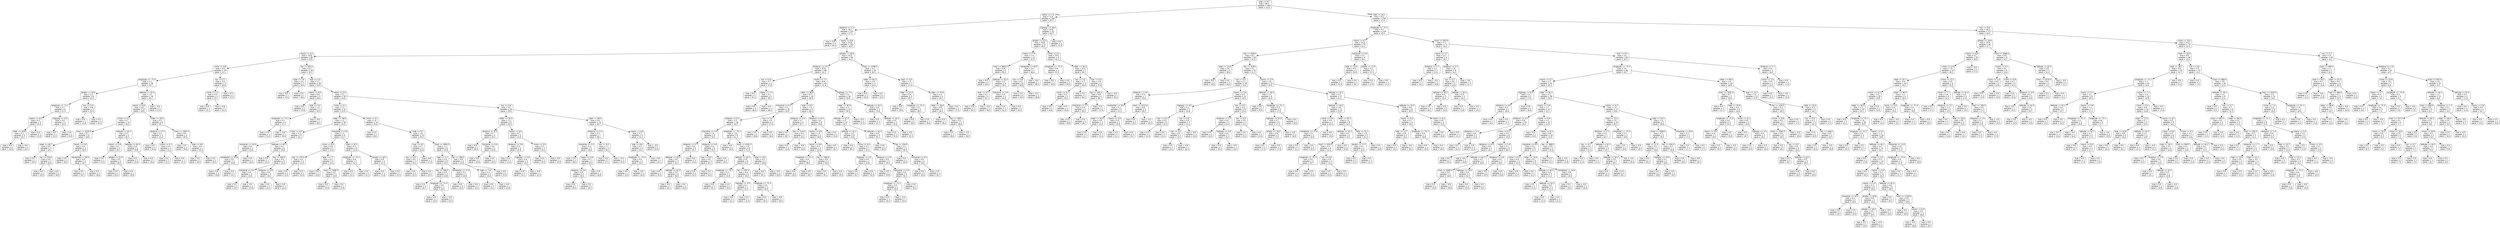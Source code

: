 digraph Tree {
node [shape=box, style="rounded", color="black", fontname=helvetica] ;
edge [fontname=helvetica] ;
0 [label="lstat <= 9.7\nmse = 80.4\nsamples = 404\nvalue = 22.5"] ;
1 [label="rooms <= 7.4\nmse = 71.9\nsamples = 169\nvalue = 29.7"] ;
0 -> 1 [labeldistance=2.5, labelangle=45, headlabel="True"] ;
2 [label="distance <= 1.5\nmse = 39.2\nsamples = 147\nvalue = 27.5"] ;
1 -> 2 ;
3 [label="mse = 0.0\nsamples = 4\nvalue = 50.0"] ;
2 -> 3 ;
4 [label="rooms <= 6.6\nmse = 25.8\nsamples = 143\nvalue = 26.9"] ;
2 -> 4 ;
5 [label="rooms <= 6.1\nmse = 10.9\nsamples = 85\nvalue = 23.8"] ;
4 -> 5 ;
6 [label="crime <= 0.8\nmse = 4.0\nsamples = 29\nvalue = 21.1"] ;
5 -> 6 ;
7 [label="longitude <= -71.0\nmse = 2.2\nsamples = 26\nvalue = 20.7"] ;
6 -> 7 ;
8 [label="ptratio <= 19.0\nmse = 1.5\nsamples = 8\nvalue = 22.0"] ;
7 -> 8 ;
9 [label="longitude <= -71.1\nmse = 0.7\nsamples = 6\nvalue = 21.5"] ;
8 -> 9 ;
10 [label="rooms <= 6.0\nmse = 0.3\nsamples = 4\nvalue = 21.0"] ;
9 -> 10 ;
11 [label="older <= 34.8\nmse = 0.1\nsamples = 3\nvalue = 20.7"] ;
10 -> 11 ;
12 [label="mse = 0.0\nsamples = 2\nvalue = 20.9"] ;
11 -> 12 ;
13 [label="mse = -0.0\nsamples = 1\nvalue = 20.3"] ;
11 -> 13 ;
14 [label="mse = 0.0\nsamples = 1\nvalue = 21.9"] ;
10 -> 14 ;
15 [label="highway <= 4.0\nmse = 0.0\nsamples = 2\nvalue = 22.4"] ;
9 -> 15 ;
16 [label="mse = 0.0\nsamples = 1\nvalue = 22.2"] ;
15 -> 16 ;
17 [label="mse = 0.0\nsamples = 1\nvalue = 22.6"] ;
15 -> 17 ;
18 [label="nox <= 0.4\nmse = 0.6\nsamples = 2\nvalue = 23.5"] ;
8 -> 18 ;
19 [label="mse = 0.0\nsamples = 1\nvalue = 22.8"] ;
18 -> 19 ;
20 [label="mse = 0.0\nsamples = 1\nvalue = 24.3"] ;
18 -> 20 ;
21 [label="latitude <= 42.3\nmse = 1.5\nsamples = 18\nvalue = 20.1"] ;
7 -> 21 ;
22 [label="rooms <= 6.0\nmse = 0.9\nsamples = 17\nvalue = 19.9"] ;
21 -> 22 ;
23 [label="crime <= 0.1\nmse = 0.7\nsamples = 11\nvalue = 19.5"] ;
22 -> 23 ;
24 [label="tract <= 4220.0\nmse = 0.1\nsamples = 6\nvalue = 18.8"] ;
23 -> 24 ;
25 [label="older <= 45.7\nmse = 0.0\nsamples = 3\nvalue = 19.1"] ;
24 -> 25 ;
26 [label="mse = 0.0\nsamples = 1\nvalue = 19.4"] ;
25 -> 26 ;
27 [label="tax <= 276.0\nmse = 0.0\nsamples = 2\nvalue = 18.9"] ;
25 -> 27 ;
28 [label="mse = 0.0\nsamples = 1\nvalue = 19.0"] ;
27 -> 28 ;
29 [label="mse = 0.0\nsamples = 1\nvalue = 18.9"] ;
27 -> 29 ;
30 [label="rooms <= 5.8\nmse = 0.0\nsamples = 3\nvalue = 18.5"] ;
24 -> 30 ;
31 [label="mse = 0.0\nsamples = 1\nvalue = 18.2"] ;
30 -> 31 ;
32 [label="residential <= 30.0\nmse = 0.0\nsamples = 2\nvalue = 18.7"] ;
30 -> 32 ;
33 [label="mse = 0.0\nsamples = 1\nvalue = 18.7"] ;
32 -> 33 ;
34 [label="mse = 0.0\nsamples = 1\nvalue = 18.6"] ;
32 -> 34 ;
35 [label="latitude <= 42.3\nmse = 0.2\nsamples = 5\nvalue = 20.3"] ;
23 -> 35 ;
36 [label="rooms <= 5.9\nmse = 0.1\nsamples = 3\nvalue = 20.7"] ;
35 -> 36 ;
37 [label="mse = 0.0\nsamples = 1\nvalue = 21.0"] ;
36 -> 37 ;
38 [label="ptratio <= 21.5\nmse = 0.0\nsamples = 2\nvalue = 20.5"] ;
36 -> 38 ;
39 [label="mse = 0.0\nsamples = 1\nvalue = 20.4"] ;
38 -> 39 ;
40 [label="mse = 0.0\nsamples = 1\nvalue = 20.6"] ;
38 -> 40 ;
41 [label="latitude <= 42.3\nmse = 0.0\nsamples = 2\nvalue = 19.8"] ;
35 -> 41 ;
42 [label="mse = 0.0\nsamples = 1\nvalue = 19.9"] ;
41 -> 42 ;
43 [label="mse = 0.0\nsamples = 1\nvalue = 19.6"] ;
41 -> 43 ;
44 [label="older <= 45.0\nmse = 0.1\nsamples = 6\nvalue = 20.7"] ;
22 -> 44 ;
45 [label="distance <= 5.3\nmse = 0.1\nsamples = 3\nvalue = 21.0"] ;
44 -> 45 ;
46 [label="mse = 0.0\nsamples = 1\nvalue = 20.6"] ;
45 -> 46 ;
47 [label="crime <= 0.1\nmse = 0.0\nsamples = 2\nvalue = 21.2"] ;
45 -> 47 ;
48 [label="mse = 0.0\nsamples = 1\nvalue = 21.1"] ;
47 -> 48 ;
49 [label="mse = 0.0\nsamples = 1\nvalue = 21.2"] ;
47 -> 49 ;
50 [label="tract <= 1957.0\nmse = 0.0\nsamples = 3\nvalue = 20.5"] ;
44 -> 50 ;
51 [label="mse = 0.0\nsamples = 1\nvalue = 20.6"] ;
50 -> 51 ;
52 [label="lstat <= 8.6\nmse = 0.0\nsamples = 2\nvalue = 20.4"] ;
50 -> 52 ;
53 [label="mse = 0.0\nsamples = 1\nvalue = 20.4"] ;
52 -> 53 ;
54 [label="mse = 0.0\nsamples = 1\nvalue = 20.5"] ;
52 -> 54 ;
55 [label="mse = -0.0\nsamples = 1\nvalue = 23.4"] ;
21 -> 55 ;
56 [label="nox <= 0.7\nmse = 3.4\nsamples = 3\nvalue = 25.0"] ;
6 -> 56 ;
57 [label="crime <= 1.2\nmse = 0.4\nsamples = 2\nvalue = 23.7"] ;
56 -> 57 ;
58 [label="mse = 0.0\nsamples = 1\nvalue = 23.1"] ;
57 -> 58 ;
59 [label="mse = -0.0\nsamples = 1\nvalue = 24.3"] ;
57 -> 59 ;
60 [label="mse = 0.0\nsamples = 1\nvalue = 27.5"] ;
56 -> 60 ;
61 [label="tax <= 207.5\nmse = 8.7\nsamples = 56\nvalue = 25.2"] ;
5 -> 61 ;
62 [label="lstat <= 7.6\nmse = 3.4\nsamples = 2\nvalue = 34.4"] ;
61 -> 62 ;
63 [label="mse = 0.0\nsamples = 1\nvalue = 32.5"] ;
62 -> 63 ;
64 [label="mse = 0.0\nsamples = 1\nvalue = 36.2"] ;
62 -> 64 ;
65 [label="lstat <= 4.5\nmse = 5.7\nsamples = 54\nvalue = 24.9"] ;
61 -> 65 ;
66 [label="rooms <= 6.5\nmse = 6.8\nsamples = 4\nvalue = 29.0"] ;
65 -> 66 ;
67 [label="mse = 0.0\nsamples = 1\nvalue = 24.8"] ;
66 -> 67 ;
68 [label="lstat <= 4.4\nmse = 1.0\nsamples = 3\nvalue = 30.5"] ;
66 -> 68 ;
69 [label="longitude <= -71.1\nmse = 0.1\nsamples = 2\nvalue = 31.1"] ;
68 -> 69 ;
70 [label="mse = 0.0\nsamples = 1\nvalue = 31.5"] ;
69 -> 70 ;
71 [label="mse = -0.0\nsamples = 1\nvalue = 30.8"] ;
69 -> 71 ;
72 [label="mse = -0.0\nsamples = 1\nvalue = 29.1"] ;
68 -> 72 ;
73 [label="rooms <= 6.5\nmse = 4.1\nsamples = 50\nvalue = 24.6"] ;
65 -> 73 ;
74 [label="crime <= 0.1\nmse = 2.1\nsamples = 31\nvalue = 23.9"] ;
73 -> 74 ;
75 [label="older <= 36.9\nmse = 1.2\nsamples = 18\nvalue = 23.4"] ;
74 -> 75 ;
76 [label="crime <= 0.0\nmse = 0.3\nsamples = 9\nvalue = 24.1"] ;
75 -> 76 ;
77 [label="industrial <= 10.0\nmse = 0.0\nsamples = 3\nvalue = 24.8"] ;
76 -> 77 ;
78 [label="residential <= 55.0\nmse = 0.0\nsamples = 2\nvalue = 24.8"] ;
77 -> 78 ;
79 [label="mse = 0.0\nsamples = 1\nvalue = 24.8"] ;
78 -> 79 ;
80 [label="mse = 0.0\nsamples = 1\nvalue = 24.7"] ;
78 -> 80 ;
81 [label="mse = 0.0\nsamples = 1\nvalue = 25.0"] ;
77 -> 81 ;
82 [label="latitude <= 42.1\nmse = 0.1\nsamples = 6\nvalue = 23.8"] ;
76 -> 82 ;
83 [label="mse = 0.0\nsamples = 1\nvalue = 23.2"] ;
82 -> 83 ;
84 [label="tax <= 302.5\nmse = 0.0\nsamples = 5\nvalue = 23.9"] ;
82 -> 84 ;
85 [label="industrial <= 9.4\nmse = 0.0\nsamples = 3\nvalue = 23.8"] ;
84 -> 85 ;
86 [label="mse = 0.0\nsamples = 2\nvalue = 23.7"] ;
85 -> 86 ;
87 [label="mse = -0.0\nsamples = 1\nvalue = 23.9"] ;
85 -> 87 ;
88 [label="distance <= 4.8\nmse = 0.0\nsamples = 2\nvalue = 24.2"] ;
84 -> 88 ;
89 [label="mse = 0.0\nsamples = 1\nvalue = 24.1"] ;
88 -> 89 ;
90 [label="mse = 0.0\nsamples = 1\nvalue = 24.2"] ;
88 -> 90 ;
91 [label="industrial <= 5.0\nmse = 1.1\nsamples = 9\nvalue = 22.7"] ;
75 -> 91 ;
92 [label="crime <= 0.0\nmse = 0.8\nsamples = 5\nvalue = 23.4"] ;
91 -> 92 ;
93 [label="tax <= 275.5\nmse = 0.2\nsamples = 2\nvalue = 22.4"] ;
92 -> 93 ;
94 [label="mse = 0.0\nsamples = 1\nvalue = 22.0"] ;
93 -> 94 ;
95 [label="mse = 0.0\nsamples = 1\nvalue = 22.9"] ;
93 -> 95 ;
96 [label="lstat <= 7.7\nmse = 0.2\nsamples = 3\nvalue = 24.0"] ;
92 -> 96 ;
97 [label="mse = 0.0\nsamples = 1\nvalue = 24.6"] ;
96 -> 97 ;
98 [label="tract <= 3456.5\nmse = 0.0\nsamples = 2\nvalue = 23.8"] ;
96 -> 98 ;
99 [label="mse = 0.0\nsamples = 1\nvalue = 23.9"] ;
98 -> 99 ;
100 [label="mse = 0.0\nsamples = 1\nvalue = 23.6"] ;
98 -> 100 ;
101 [label="lstat <= 8.3\nmse = 0.1\nsamples = 4\nvalue = 21.9"] ;
91 -> 101 ;
102 [label="longitude <= -71.1\nmse = 0.0\nsamples = 2\nvalue = 22.2"] ;
101 -> 102 ;
103 [label="mse = 0.0\nsamples = 1\nvalue = 22.3"] ;
102 -> 103 ;
104 [label="mse = 0.0\nsamples = 1\nvalue = 22.2"] ;
102 -> 104 ;
105 [label="ptratio <= 18.2\nmse = 0.0\nsamples = 2\nvalue = 21.5"] ;
101 -> 105 ;
106 [label="mse = 0.0\nsamples = 1\nvalue = 21.6"] ;
105 -> 106 ;
107 [label="mse = 0.0\nsamples = 1\nvalue = 21.4"] ;
105 -> 107 ;
108 [label="crime <= 0.1\nmse = 2.6\nsamples = 13\nvalue = 24.6"] ;
74 -> 108 ;
109 [label="mse = 0.0\nsamples = 1\nvalue = 28.1"] ;
108 -> 109 ;
110 [label="lstat <= 6.7\nmse = 1.8\nsamples = 12\nvalue = 24.3"] ;
108 -> 110 ;
111 [label="river <= 0.5\nmse = 0.7\nsamples = 3\nvalue = 25.8"] ;
110 -> 111 ;
112 [label="nox <= 0.5\nmse = 0.0\nsamples = 2\nvalue = 25.2"] ;
111 -> 112 ;
113 [label="mse = 0.0\nsamples = 1\nvalue = 25.3"] ;
112 -> 113 ;
114 [label="mse = 0.0\nsamples = 1\nvalue = 25.2"] ;
112 -> 114 ;
115 [label="mse = 0.0\nsamples = 1\nvalue = 27.0"] ;
111 -> 115 ;
116 [label="tract <= 4005.5\nmse = 1.1\nsamples = 9\nvalue = 23.8"] ;
110 -> 116 ;
117 [label="lstat <= 7.7\nmse = 0.5\nsamples = 6\nvalue = 24.3"] ;
116 -> 117 ;
118 [label="tax <= 258.5\nmse = 0.4\nsamples = 3\nvalue = 23.8"] ;
117 -> 118 ;
119 [label="mse = 0.0\nsamples = 1\nvalue = 24.7"] ;
118 -> 119 ;
120 [label="longitude <= -71.0\nmse = 0.0\nsamples = 2\nvalue = 23.3"] ;
118 -> 120 ;
121 [label="mse = 0.0\nsamples = 1\nvalue = 23.4"] ;
120 -> 121 ;
122 [label="mse = -0.0\nsamples = 1\nvalue = 23.3"] ;
120 -> 122 ;
123 [label="residential <= 11.0\nmse = 0.1\nsamples = 3\nvalue = 24.8"] ;
117 -> 123 ;
124 [label="mse = 0.0\nsamples = 2\nvalue = 25.0"] ;
123 -> 124 ;
125 [label="mse = 0.0\nsamples = 1\nvalue = 24.5"] ;
123 -> 125 ;
126 [label="tax <= 295.5\nmse = 0.8\nsamples = 3\nvalue = 22.8"] ;
116 -> 126 ;
127 [label="lstat <= 7.0\nmse = 0.1\nsamples = 2\nvalue = 23.4"] ;
126 -> 127 ;
128 [label="mse = 0.0\nsamples = 1\nvalue = 23.1"] ;
127 -> 128 ;
129 [label="mse = -0.0\nsamples = 1\nvalue = 23.8"] ;
127 -> 129 ;
130 [label="mse = 0.0\nsamples = 1\nvalue = 21.6"] ;
126 -> 130 ;
131 [label="nox <= 0.4\nmse = 5.6\nsamples = 19\nvalue = 25.6"] ;
73 -> 131 ;
132 [label="older <= 25.3\nmse = 1.5\nsamples = 8\nvalue = 24.0"] ;
131 -> 132 ;
133 [label="distance <= 6.4\nmse = 0.7\nsamples = 3\nvalue = 25.2"] ;
132 -> 133 ;
134 [label="mse = 0.0\nsamples = 1\nvalue = 26.4"] ;
133 -> 134 ;
135 [label="industrial <= 5.6\nmse = 0.0\nsamples = 2\nvalue = 24.6"] ;
133 -> 135 ;
136 [label="mse = 0.0\nsamples = 1\nvalue = 24.8"] ;
135 -> 136 ;
137 [label="mse = 0.0\nsamples = 1\nvalue = 24.4"] ;
135 -> 137 ;
138 [label="rooms <= 6.6\nmse = 0.7\nsamples = 5\nvalue = 23.4"] ;
132 -> 138 ;
139 [label="distance <= 5.8\nmse = 0.3\nsamples = 3\nvalue = 22.8"] ;
138 -> 139 ;
140 [label="mse = 0.0\nsamples = 1\nvalue = 22.0"] ;
139 -> 140 ;
141 [label="highway <= 5.0\nmse = 0.0\nsamples = 2\nvalue = 23.2"] ;
139 -> 141 ;
142 [label="mse = 0.0\nsamples = 1\nvalue = 23.1"] ;
141 -> 142 ;
143 [label="mse = -0.0\nsamples = 1\nvalue = 23.3"] ;
141 -> 143 ;
144 [label="crime <= 0.0\nmse = 0.1\nsamples = 2\nvalue = 24.2"] ;
138 -> 144 ;
145 [label="mse = 0.0\nsamples = 1\nvalue = 24.5"] ;
144 -> 145 ;
146 [label="mse = 0.0\nsamples = 1\nvalue = 23.9"] ;
144 -> 146 ;
147 [label="older <= 58.4\nmse = 5.6\nsamples = 11\nvalue = 26.7"] ;
131 -> 147 ;
148 [label="distance <= 5.3\nmse = 2.3\nsamples = 7\nvalue = 28.2"] ;
147 -> 148 ;
149 [label="industrial <= 3.2\nmse = 0.3\nsamples = 5\nvalue = 29.0"] ;
148 -> 149 ;
150 [label="mse = 0.0\nsamples = 2\nvalue = 28.4"] ;
149 -> 150 ;
151 [label="rooms <= 6.6\nmse = 0.1\nsamples = 3\nvalue = 29.4"] ;
149 -> 151 ;
152 [label="distance <= 3.6\nmse = 0.0\nsamples = 2\nvalue = 29.2"] ;
151 -> 152 ;
153 [label="mse = 0.0\nsamples = 1\nvalue = 29.4"] ;
152 -> 153 ;
154 [label="mse = 0.0\nsamples = 1\nvalue = 29.1"] ;
152 -> 154 ;
155 [label="mse = 0.0\nsamples = 1\nvalue = 29.8"] ;
151 -> 155 ;
156 [label="nox <= 0.4\nmse = 1.1\nsamples = 2\nvalue = 26.1"] ;
148 -> 156 ;
157 [label="mse = 0.0\nsamples = 1\nvalue = 27.1"] ;
156 -> 157 ;
158 [label="mse = -0.0\nsamples = 1\nvalue = 25.0"] ;
156 -> 158 ;
159 [label="rooms <= 6.6\nmse = 0.7\nsamples = 4\nvalue = 24.1"] ;
147 -> 159 ;
160 [label="lstat <= 8.6\nmse = 0.2\nsamples = 3\nvalue = 24.5"] ;
159 -> 160 ;
161 [label="longitude <= -71.0\nmse = 0.0\nsamples = 2\nvalue = 24.2"] ;
160 -> 161 ;
162 [label="mse = 0.0\nsamples = 1\nvalue = 24.4"] ;
161 -> 162 ;
163 [label="mse = -0.0\nsamples = 1\nvalue = 24.0"] ;
161 -> 163 ;
164 [label="mse = 0.0\nsamples = 1\nvalue = 25.1"] ;
160 -> 164 ;
165 [label="mse = -0.0\nsamples = 1\nvalue = 22.8"] ;
159 -> 165 ;
166 [label="ptratio <= 18.9\nmse = 14.5\nsamples = 58\nvalue = 31.3"] ;
4 -> 166 ;
167 [label="distance <= 2.0\nmse = 10.8\nsamples = 48\nvalue = 32.3"] ;
166 -> 167 ;
168 [label="nox <= 0.6\nmse = 5.7\nsamples = 3\nvalue = 37.9"] ;
167 -> 168 ;
169 [label="mse = 0.0\nsamples = 1\nvalue = 41.3"] ;
168 -> 169 ;
170 [label="rooms <= 7.3\nmse = 0.1\nsamples = 2\nvalue = 36.2"] ;
168 -> 170 ;
171 [label="mse = 0.0\nsamples = 1\nvalue = 36.5"] ;
170 -> 171 ;
172 [label="mse = 0.0\nsamples = 1\nvalue = 36.0"] ;
170 -> 172 ;
173 [label="rooms <= 7.1\nmse = 8.9\nsamples = 45\nvalue = 31.9"] ;
167 -> 173 ;
174 [label="older <= 46.6\nmse = 8.7\nsamples = 29\nvalue = 30.8"] ;
173 -> 174 ;
175 [label="industrial <= 6.7\nmse = 5.1\nsamples = 20\nvalue = 32.0"] ;
174 -> 175 ;
176 [label="distance <= 6.1\nmse = 3.3\nsamples = 18\nvalue = 32.5"] ;
175 -> 176 ;
177 [label="industrial <= 3.4\nmse = 1.6\nsamples = 9\nvalue = 33.5"] ;
176 -> 177 ;
178 [label="distance <= 5.7\nmse = 0.6\nsamples = 4\nvalue = 34.7"] ;
177 -> 178 ;
179 [label="latitude <= 42.2\nmse = 0.0\nsamples = 3\nvalue = 35.1"] ;
178 -> 179 ;
180 [label="mse = 0.0\nsamples = 1\nvalue = 35.4"] ;
179 -> 180 ;
181 [label="latitude <= 42.3\nmse = 0.0\nsamples = 2\nvalue = 35.0"] ;
179 -> 181 ;
182 [label="mse = 0.0\nsamples = 1\nvalue = 35.1"] ;
181 -> 182 ;
183 [label="mse = 0.0\nsamples = 1\nvalue = 34.9"] ;
181 -> 183 ;
184 [label="mse = 0.0\nsamples = 1\nvalue = 33.4"] ;
178 -> 184 ;
185 [label="distance <= 4.6\nmse = 0.2\nsamples = 5\nvalue = 32.5"] ;
177 -> 185 ;
186 [label="river <= 0.5\nmse = 0.0\nsamples = 3\nvalue = 32.1"] ;
185 -> 186 ;
187 [label="mse = 0.0\nsamples = 2\nvalue = 32.0"] ;
186 -> 187 ;
188 [label="mse = 0.0\nsamples = 1\nvalue = 32.4"] ;
186 -> 188 ;
189 [label="mse = 0.0\nsamples = 2\nvalue = 33.1"] ;
185 -> 189 ;
190 [label="longitude <= -71.2\nmse = 2.8\nsamples = 9\nvalue = 31.4"] ;
176 -> 190 ;
191 [label="mse = 0.0\nsamples = 1\nvalue = 34.9"] ;
190 -> 191 ;
192 [label="tract <= 4101.5\nmse = 1.4\nsamples = 8\nvalue = 31.0"] ;
190 -> 192 ;
193 [label="latitude <= 42.3\nmse = 0.9\nsamples = 6\nvalue = 31.5"] ;
192 -> 193 ;
194 [label="longitude <= -71.2\nmse = 0.2\nsamples = 2\nvalue = 32.6"] ;
193 -> 194 ;
195 [label="mse = 0.0\nsamples = 1\nvalue = 32.2"] ;
194 -> 195 ;
196 [label="mse = 0.0\nsamples = 1\nvalue = 33.0"] ;
194 -> 196 ;
197 [label="tax <= 297.0\nmse = 0.3\nsamples = 4\nvalue = 30.9"] ;
193 -> 197 ;
198 [label="highway <= 3.0\nmse = 0.1\nsamples = 2\nvalue = 31.4"] ;
197 -> 198 ;
199 [label="mse = 0.0\nsamples = 1\nvalue = 31.1"] ;
198 -> 199 ;
200 [label="mse = 0.0\nsamples = 1\nvalue = 31.6"] ;
198 -> 200 ;
201 [label="longitude <= -71.2\nmse = 0.0\nsamples = 2\nvalue = 30.4"] ;
197 -> 201 ;
202 [label="mse = 0.0\nsamples = 1\nvalue = 30.3"] ;
201 -> 202 ;
203 [label="mse = -0.0\nsamples = 1\nvalue = 30.5"] ;
201 -> 203 ;
204 [label="lstat <= 4.6\nmse = 0.3\nsamples = 2\nvalue = 29.6"] ;
192 -> 204 ;
205 [label="mse = 0.0\nsamples = 1\nvalue = 30.1"] ;
204 -> 205 ;
206 [label="mse = -0.0\nsamples = 1\nvalue = 29.0"] ;
204 -> 206 ;
207 [label="nox <= 0.4\nmse = 1.0\nsamples = 2\nvalue = 27.6"] ;
175 -> 207 ;
208 [label="mse = 0.0\nsamples = 1\nvalue = 28.6"] ;
207 -> 208 ;
209 [label="mse = 0.0\nsamples = 1\nvalue = 26.6"] ;
207 -> 209 ;
210 [label="lstat <= 6.5\nmse = 7.3\nsamples = 9\nvalue = 28.3"] ;
174 -> 210 ;
211 [label="distance <= 3.4\nmse = 4.7\nsamples = 3\nvalue = 25.7"] ;
210 -> 211 ;
212 [label="mse = 0.0\nsamples = 1\nvalue = 28.7"] ;
211 -> 212 ;
213 [label="tax <= 314.0\nmse = 0.4\nsamples = 2\nvalue = 24.2"] ;
211 -> 213 ;
214 [label="mse = 0.0\nsamples = 1\nvalue = 23.6"] ;
213 -> 214 ;
215 [label="mse = -0.0\nsamples = 1\nvalue = 24.8"] ;
213 -> 215 ;
216 [label="distance <= 6.4\nmse = 3.6\nsamples = 6\nvalue = 29.6"] ;
210 -> 216 ;
217 [label="rooms <= 6.9\nmse = 1.5\nsamples = 5\nvalue = 28.9"] ;
216 -> 217 ;
218 [label="rooms <= 6.8\nmse = 0.3\nsamples = 4\nvalue = 29.4"] ;
217 -> 218 ;
219 [label="longitude <= -71.1\nmse = 0.0\nsamples = 2\nvalue = 28.9"] ;
218 -> 219 ;
220 [label="mse = 0.0\nsamples = 1\nvalue = 29.0"] ;
219 -> 220 ;
221 [label="mse = 0.0\nsamples = 1\nvalue = 28.7"] ;
219 -> 221 ;
222 [label="tax <= 280.0\nmse = 0.0\nsamples = 2\nvalue = 30.0"] ;
218 -> 222 ;
223 [label="mse = 0.0\nsamples = 1\nvalue = 30.1"] ;
222 -> 223 ;
224 [label="mse = 0.0\nsamples = 1\nvalue = 29.9"] ;
222 -> 224 ;
225 [label="mse = 0.0\nsamples = 1\nvalue = 26.7"] ;
217 -> 225 ;
226 [label="mse = 0.0\nsamples = 1\nvalue = 33.0"] ;
216 -> 226 ;
227 [label="highway <= 7.5\nmse = 3.2\nsamples = 16\nvalue = 33.9"] ;
173 -> 227 ;
228 [label="older <= 87.0\nmse = 2.4\nsamples = 13\nvalue = 34.4"] ;
227 -> 228 ;
229 [label="latitude <= 42.3\nmse = 1.5\nsamples = 12\nvalue = 34.1"] ;
228 -> 229 ;
230 [label="latitude <= 42.1\nmse = 1.0\nsamples = 8\nvalue = 33.6"] ;
229 -> 230 ;
231 [label="mse = 0.0\nsamples = 1\nvalue = 36.1"] ;
230 -> 231 ;
232 [label="crime <= 0.0\nmse = 0.1\nsamples = 7\nvalue = 33.2"] ;
230 -> 232 ;
233 [label="highway <= 2.0\nmse = 0.0\nsamples = 2\nvalue = 32.8"] ;
232 -> 233 ;
234 [label="mse = 0.0\nsamples = 1\nvalue = 32.7"] ;
233 -> 234 ;
235 [label="mse = 0.0\nsamples = 1\nvalue = 32.9"] ;
233 -> 235 ;
236 [label="distance <= 2.6\nmse = 0.0\nsamples = 5\nvalue = 33.4"] ;
232 -> 236 ;
237 [label="mse = 0.0\nsamples = 1\nvalue = 33.8"] ;
236 -> 237 ;
238 [label="industrial <= 2.5\nmse = 0.0\nsamples = 4\nvalue = 33.3"] ;
236 -> 238 ;
239 [label="longitude <= -71.1\nmse = 0.0\nsamples = 2\nvalue = 33.4"] ;
238 -> 239 ;
240 [label="mse = 0.0\nsamples = 1\nvalue = 33.3"] ;
239 -> 240 ;
241 [label="mse = -0.0\nsamples = 1\nvalue = 33.4"] ;
239 -> 241 ;
242 [label="mse = 0.0\nsamples = 2\nvalue = 33.2"] ;
238 -> 242 ;
243 [label="latitude <= 42.3\nmse = 0.5\nsamples = 4\nvalue = 35.3"] ;
229 -> 243 ;
244 [label="mse = 0.0\nsamples = 1\nvalue = 36.4"] ;
243 -> 244 ;
245 [label="tax <= 234.0\nmse = 0.1\nsamples = 3\nvalue = 34.9"] ;
243 -> 245 ;
246 [label="mse = 0.0\nsamples = 1\nvalue = 35.4"] ;
245 -> 246 ;
247 [label="industrial <= 4.3\nmse = 0.0\nsamples = 2\nvalue = 34.6"] ;
245 -> 247 ;
248 [label="mse = 0.0\nsamples = 1\nvalue = 34.6"] ;
247 -> 248 ;
249 [label="mse = 0.0\nsamples = 1\nvalue = 34.7"] ;
247 -> 249 ;
250 [label="mse = -0.0\nsamples = 1\nvalue = 37.9"] ;
228 -> 250 ;
251 [label="latitude <= 42.2\nmse = 0.0\nsamples = 3\nvalue = 31.6"] ;
227 -> 251 ;
252 [label="mse = 0.0\nsamples = 1\nvalue = 31.7"] ;
251 -> 252 ;
253 [label="latitude <= 42.2\nmse = 0.0\nsamples = 2\nvalue = 31.6"] ;
251 -> 253 ;
254 [label="mse = 0.0\nsamples = 1\nvalue = 31.6"] ;
253 -> 254 ;
255 [label="mse = -0.0\nsamples = 1\nvalue = 31.5"] ;
253 -> 255 ;
256 [label="tract <= 2758.5\nmse = 4.2\nsamples = 10\nvalue = 26.5"] ;
166 -> 256 ;
257 [label="older <= 83.2\nmse = 2.0\nsamples = 3\nvalue = 24.0"] ;
256 -> 257 ;
258 [label="mse = 0.0\nsamples = 2\nvalue = 25.0"] ;
257 -> 258 ;
259 [label="mse = 0.0\nsamples = 1\nvalue = 22.0"] ;
257 -> 259 ;
260 [label="lstat <= 5.6\nmse = 1.3\nsamples = 7\nvalue = 27.6"] ;
256 -> 260 ;
261 [label="older <= 17.3\nmse = 0.4\nsamples = 3\nvalue = 28.7"] ;
260 -> 261 ;
262 [label="mse = 0.0\nsamples = 1\nvalue = 29.6"] ;
261 -> 262 ;
263 [label="longitude <= -71.1\nmse = 0.1\nsamples = 2\nvalue = 28.2"] ;
261 -> 263 ;
264 [label="mse = 0.0\nsamples = 1\nvalue = 28.5"] ;
263 -> 264 ;
265 [label="mse = 0.0\nsamples = 1\nvalue = 28.0"] ;
263 -> 265 ;
266 [label="older <= 75.6\nmse = 0.2\nsamples = 4\nvalue = 26.7"] ;
260 -> 266 ;
267 [label="older <= 26.0\nmse = 0.0\nsamples = 3\nvalue = 26.4"] ;
266 -> 267 ;
268 [label="mse = 0.0\nsamples = 1\nvalue = 26.2"] ;
267 -> 268 ;
269 [label="tax <= 359.5\nmse = 0.0\nsamples = 2\nvalue = 26.6"] ;
267 -> 269 ;
270 [label="mse = 0.0\nsamples = 1\nvalue = 26.6"] ;
269 -> 270 ;
271 [label="mse = -0.0\nsamples = 1\nvalue = 26.5"] ;
269 -> 271 ;
272 [label="mse = 0.0\nsamples = 1\nvalue = 27.5"] ;
266 -> 272 ;
273 [label="highway <= 16.0\nmse = 43.8\nsamples = 22\nvalue = 44.3"] ;
1 -> 273 ;
274 [label="ptratio <= 15.4\nmse = 20.8\nsamples = 21\nvalue = 45.4"] ;
273 -> 274 ;
275 [label="rooms <= 7.8\nmse = 7.4\nsamples = 12\nvalue = 47.9"] ;
274 -> 275 ;
276 [label="tract <= 3601.0\nmse = 6.9\nsamples = 5\nvalue = 45.4"] ;
275 -> 276 ;
277 [label="mse = 0.0\nsamples = 1\nvalue = 50.0"] ;
276 -> 277 ;
278 [label="latitude <= 42.2\nmse = 2.2\nsamples = 4\nvalue = 44.3"] ;
276 -> 278 ;
279 [label="river <= 0.5\nmse = 0.1\nsamples = 2\nvalue = 45.7"] ;
278 -> 279 ;
280 [label="mse = 0.0\nsamples = 1\nvalue = 45.4"] ;
279 -> 280 ;
281 [label="mse = -0.0\nsamples = 1\nvalue = 46.0"] ;
279 -> 281 ;
282 [label="industrial <= 3.0\nmse = 0.4\nsamples = 2\nvalue = 42.9"] ;
278 -> 282 ;
283 [label="mse = 0.0\nsamples = 1\nvalue = 42.3"] ;
282 -> 283 ;
284 [label="mse = 0.0\nsamples = 1\nvalue = 43.5"] ;
282 -> 284 ;
285 [label="residential <= 92.5\nmse = 0.4\nsamples = 7\nvalue = 49.6"] ;
275 -> 285 ;
286 [label="nox <= 0.6\nmse = 0.2\nsamples = 6\nvalue = 49.8"] ;
285 -> 286 ;
287 [label="mse = 0.0\nsamples = 5\nvalue = 50.0"] ;
286 -> 287 ;
288 [label="mse = -0.0\nsamples = 1\nvalue = 48.8"] ;
286 -> 288 ;
289 [label="mse = -0.0\nsamples = 1\nvalue = 48.5"] ;
285 -> 289 ;
290 [label="crime <= 0.1\nmse = 19.5\nsamples = 9\nvalue = 42.1"] ;
274 -> 290 ;
291 [label="longitude <= -71.2\nmse = 9.0\nsamples = 2\nvalue = 47.0"] ;
290 -> 291 ;
292 [label="mse = 0.0\nsamples = 1\nvalue = 44.0"] ;
291 -> 292 ;
293 [label="mse = 0.0\nsamples = 1\nvalue = 50.0"] ;
291 -> 293 ;
294 [label="older <= 44.4\nmse = 13.5\nsamples = 7\nvalue = 40.7"] ;
290 -> 294 ;
295 [label="nox <= 0.5\nmse = 2.7\nsamples = 3\nvalue = 44.4"] ;
294 -> 295 ;
296 [label="crime <= 0.2\nmse = 0.2\nsamples = 2\nvalue = 43.3"] ;
295 -> 296 ;
297 [label="mse = 0.0\nsamples = 1\nvalue = 43.8"] ;
296 -> 297 ;
298 [label="mse = 0.0\nsamples = 1\nvalue = 42.8"] ;
296 -> 298 ;
299 [label="mse = 0.0\nsamples = 1\nvalue = 46.7"] ;
295 -> 299 ;
300 [label="river <= 0.5\nmse = 2.9\nsamples = 4\nvalue = 37.8"] ;
294 -> 300 ;
301 [label="tax <= 291.5\nmse = 0.8\nsamples = 3\nvalue = 38.7"] ;
300 -> 301 ;
302 [label="industrial <= 2.7\nmse = 0.3\nsamples = 2\nvalue = 39.2"] ;
301 -> 302 ;
303 [label="mse = 0.0\nsamples = 1\nvalue = 39.8"] ;
302 -> 303 ;
304 [label="mse = 0.0\nsamples = 1\nvalue = 38.7"] ;
302 -> 304 ;
305 [label="mse = 0.0\nsamples = 1\nvalue = 37.6"] ;
301 -> 305 ;
306 [label="mse = -0.0\nsamples = 1\nvalue = 35.2"] ;
300 -> 306 ;
307 [label="mse = 0.0\nsamples = 1\nvalue = 21.9"] ;
273 -> 307 ;
308 [label="lstat <= 16.1\nmse = 23.2\nsamples = 235\nvalue = 17.4"] ;
0 -> 308 [labeldistance=2.5, labelangle=-45, headlabel="False"] ;
309 [label="longitude <= -71.1\nmse = 9.7\nsamples = 118\nvalue = 20.4"] ;
308 -> 309 ;
310 [label="rooms <= 6.7\nmse = 10.2\nsamples = 47\nvalue = 22.2"] ;
309 -> 310 ;
311 [label="tax <= 208.0\nmse = 6.1\nsamples = 43\nvalue = 21.6"] ;
310 -> 311 ;
312 [label="lstat <= 13.6\nmse = 2.6\nsamples = 2\nvalue = 28.0"] ;
311 -> 312 ;
313 [label="mse = 0.0\nsamples = 1\nvalue = 29.6"] ;
312 -> 313 ;
314 [label="mse = 0.0\nsamples = 1\nvalue = 26.4"] ;
312 -> 314 ;
315 [label="tax <= 318.5\nmse = 4.1\nsamples = 41\nvalue = 21.3"] ;
311 -> 315 ;
316 [label="nox <= 0.5\nmse = 2.1\nsamples = 18\nvalue = 22.4"] ;
315 -> 316 ;
317 [label="distance <= 5.8\nmse = 0.4\nsamples = 7\nvalue = 20.8"] ;
316 -> 317 ;
318 [label="residential <= 10.0\nmse = 0.1\nsamples = 4\nvalue = 21.2"] ;
317 -> 318 ;
319 [label="older <= 43.5\nmse = 0.0\nsamples = 2\nvalue = 21.6"] ;
318 -> 319 ;
320 [label="mse = 0.0\nsamples = 1\nvalue = 21.7"] ;
319 -> 320 ;
321 [label="mse = 0.0\nsamples = 1\nvalue = 21.4"] ;
319 -> 321 ;
322 [label="rooms <= 5.9\nmse = 0.0\nsamples = 2\nvalue = 20.9"] ;
318 -> 322 ;
323 [label="mse = 0.0\nsamples = 1\nvalue = 21.1"] ;
322 -> 323 ;
324 [label="mse = 0.0\nsamples = 1\nvalue = 20.7"] ;
322 -> 324 ;
325 [label="tract <= 4113.0\nmse = 0.0\nsamples = 3\nvalue = 20.2"] ;
317 -> 325 ;
326 [label="mse = 0.0\nsamples = 2\nvalue = 20.1"] ;
325 -> 326 ;
327 [label="mse = -0.0\nsamples = 1\nvalue = 20.3"] ;
325 -> 327 ;
328 [label="rooms <= 5.9\nmse = 0.5\nsamples = 11\nvalue = 23.4"] ;
316 -> 328 ;
329 [label="highway <= 4.5\nmse = 0.1\nsamples = 5\nvalue = 22.8"] ;
328 -> 329 ;
330 [label="river <= 0.5\nmse = 0.0\nsamples = 2\nvalue = 22.5"] ;
329 -> 330 ;
331 [label="mse = 0.0\nsamples = 1\nvalue = 22.6"] ;
330 -> 331 ;
332 [label="mse = 0.0\nsamples = 1\nvalue = 22.4"] ;
330 -> 332 ;
333 [label="nox <= 0.6\nmse = 0.0\nsamples = 3\nvalue = 23.1"] ;
329 -> 333 ;
334 [label="river <= 0.5\nmse = 0.0\nsamples = 2\nvalue = 23.2"] ;
333 -> 334 ;
335 [label="mse = 0.0\nsamples = 1\nvalue = 23.1"] ;
334 -> 335 ;
336 [label="mse = -0.0\nsamples = 1\nvalue = 23.3"] ;
334 -> 336 ;
337 [label="mse = -0.0\nsamples = 1\nvalue = 22.8"] ;
333 -> 337 ;
338 [label="nox <= 0.5\nmse = 0.3\nsamples = 6\nvalue = 23.9"] ;
328 -> 338 ;
339 [label="distance <= 3.7\nmse = 0.0\nsamples = 4\nvalue = 24.3"] ;
338 -> 339 ;
340 [label="mse = 0.0\nsamples = 1\nvalue = 24.0"] ;
339 -> 340 ;
341 [label="highway <= 6.0\nmse = 0.0\nsamples = 3\nvalue = 24.4"] ;
339 -> 341 ;
342 [label="mse = 0.0\nsamples = 2\nvalue = 24.4"] ;
341 -> 342 ;
343 [label="mse = -0.0\nsamples = 1\nvalue = 24.3"] ;
341 -> 343 ;
344 [label="nox <= 0.5\nmse = 0.0\nsamples = 2\nvalue = 23.1"] ;
338 -> 344 ;
345 [label="mse = 0.0\nsamples = 1\nvalue = 23.2"] ;
344 -> 345 ;
346 [label="mse = 0.0\nsamples = 1\nvalue = 23.0"] ;
344 -> 346 ;
347 [label="rooms <= 5.9\nmse = 3.9\nsamples = 23\nvalue = 20.4"] ;
315 -> 347 ;
348 [label="latitude <= 42.2\nmse = 1.5\nsamples = 6\nvalue = 18.0"] ;
347 -> 348 ;
349 [label="mse = 0.0\nsamples = 1\nvalue = 20.6"] ;
348 -> 349 ;
350 [label="longitude <= -71.1\nmse = 0.3\nsamples = 5\nvalue = 17.5"] ;
348 -> 350 ;
351 [label="highway <= 15.5\nmse = 0.1\nsamples = 4\nvalue = 17.3"] ;
350 -> 351 ;
352 [label="ptratio <= 19.0\nmse = 0.0\nsamples = 3\nvalue = 17.5"] ;
351 -> 352 ;
353 [label="mse = 0.0\nsamples = 2\nvalue = 17.4"] ;
352 -> 353 ;
354 [label="mse = 0.0\nsamples = 1\nvalue = 17.6"] ;
352 -> 354 ;
355 [label="mse = -0.0\nsamples = 1\nvalue = 16.8"] ;
351 -> 355 ;
356 [label="mse = 0.0\nsamples = 1\nvalue = 18.4"] ;
350 -> 356 ;
357 [label="latitude <= 42.2\nmse = 2.2\nsamples = 17\nvalue = 21.2"] ;
347 -> 357 ;
358 [label="latitude <= 42.2\nmse = 1.8\nsamples = 11\nvalue = 21.9"] ;
357 -> 358 ;
359 [label="crime <= 3.9\nmse = 0.4\nsamples = 3\nvalue = 20.4"] ;
358 -> 359 ;
360 [label="residential <= 11.0\nmse = 0.1\nsamples = 2\nvalue = 20.9"] ;
359 -> 360 ;
361 [label="mse = 0.0\nsamples = 1\nvalue = 21.2"] ;
360 -> 361 ;
362 [label="mse = 0.0\nsamples = 1\nvalue = 20.5"] ;
360 -> 362 ;
363 [label="mse = 0.0\nsamples = 1\nvalue = 19.6"] ;
359 -> 363 ;
364 [label="older <= 87.2\nmse = 1.2\nsamples = 8\nvalue = 22.4"] ;
358 -> 364 ;
365 [label="latitude <= 42.2\nmse = 0.2\nsamples = 5\nvalue = 23.1"] ;
364 -> 365 ;
366 [label="tract <= 555.0\nmse = 0.1\nsamples = 4\nvalue = 22.9"] ;
365 -> 366 ;
367 [label="longitude <= -71.1\nmse = 0.0\nsamples = 2\nvalue = 22.7"] ;
366 -> 367 ;
368 [label="mse = 0.0\nsamples = 1\nvalue = 22.7"] ;
367 -> 368 ;
369 [label="mse = 0.0\nsamples = 1\nvalue = 22.6"] ;
367 -> 369 ;
370 [label="nox <= 0.6\nmse = 0.0\nsamples = 2\nvalue = 23.1"] ;
366 -> 370 ;
371 [label="mse = 0.0\nsamples = 1\nvalue = 23.0"] ;
370 -> 371 ;
372 [label="mse = 0.0\nsamples = 1\nvalue = 23.2"] ;
370 -> 372 ;
373 [label="mse = 0.0\nsamples = 1\nvalue = 23.8"] ;
365 -> 373 ;
374 [label="lstat <= 13.7\nmse = 1.0\nsamples = 3\nvalue = 21.3"] ;
364 -> 374 ;
375 [label="ptratio <= 17.5\nmse = 0.1\nsamples = 2\nvalue = 22.0"] ;
374 -> 375 ;
376 [label="mse = 0.0\nsamples = 1\nvalue = 22.3"] ;
375 -> 376 ;
377 [label="mse = 0.0\nsamples = 1\nvalue = 21.7"] ;
375 -> 377 ;
378 [label="mse = 0.0\nsamples = 1\nvalue = 19.9"] ;
374 -> 378 ;
379 [label="latitude <= 42.3\nmse = 0.6\nsamples = 6\nvalue = 20.0"] ;
357 -> 379 ;
380 [label="rooms <= 6.2\nmse = 0.1\nsamples = 4\nvalue = 19.5"] ;
379 -> 380 ;
381 [label="lstat <= 12.7\nmse = 0.0\nsamples = 2\nvalue = 19.2"] ;
380 -> 381 ;
382 [label="mse = 0.0\nsamples = 1\nvalue = 19.1"] ;
381 -> 382 ;
383 [label="mse = -0.0\nsamples = 1\nvalue = 19.3"] ;
381 -> 383 ;
384 [label="longitude <= -71.1\nmse = 0.0\nsamples = 2\nvalue = 19.8"] ;
380 -> 384 ;
385 [label="mse = 0.0\nsamples = 1\nvalue = 20.0"] ;
384 -> 385 ;
386 [label="mse = 0.0\nsamples = 1\nvalue = 19.6"] ;
384 -> 386 ;
387 [label="rooms <= 6.2\nmse = 0.0\nsamples = 2\nvalue = 21.0"] ;
379 -> 387 ;
388 [label="mse = 0.0\nsamples = 1\nvalue = 20.8"] ;
387 -> 388 ;
389 [label="mse = 0.0\nsamples = 1\nvalue = 21.2"] ;
387 -> 389 ;
390 [label="industrial <= 4.4\nmse = 3.3\nsamples = 4\nvalue = 29.1"] ;
310 -> 390 ;
391 [label="lstat <= 13.0\nmse = 0.0\nsamples = 2\nvalue = 30.9"] ;
390 -> 391 ;
392 [label="mse = 0.0\nsamples = 1\nvalue = 31.0"] ;
391 -> 392 ;
393 [label="mse = 0.0\nsamples = 1\nvalue = 30.7"] ;
391 -> 393 ;
394 [label="ptratio <= 17.0\nmse = 0.1\nsamples = 2\nvalue = 27.2"] ;
390 -> 394 ;
395 [label="mse = 0.0\nsamples = 1\nvalue = 27.0"] ;
394 -> 395 ;
396 [label="mse = 0.0\nsamples = 1\nvalue = 27.5"] ;
394 -> 396 ;
397 [label="tract <= 953.0\nmse = 5.7\nsamples = 71\nvalue = 19.2"] ;
309 -> 397 ;
398 [label="rooms <= 5.7\nmse = 12.7\nsamples = 8\nvalue = 16.2"] ;
397 -> 398 ;
399 [label="distance <= 1.7\nmse = 1.3\nsamples = 2\nvalue = 21.9"] ;
398 -> 399 ;
400 [label="mse = 0.0\nsamples = 1\nvalue = 23.1"] ;
399 -> 400 ;
401 [label="mse = -0.0\nsamples = 1\nvalue = 20.8"] ;
399 -> 401 ;
402 [label="distance <= 2.2\nmse = 1.9\nsamples = 6\nvalue = 14.3"] ;
398 -> 402 ;
403 [label="nox <= 0.7\nmse = 0.6\nsamples = 5\nvalue = 14.8"] ;
402 -> 403 ;
404 [label="latitude <= 42.2\nmse = 0.3\nsamples = 3\nvalue = 15.4"] ;
403 -> 404 ;
405 [label="mse = 0.0\nsamples = 1\nvalue = 16.1"] ;
404 -> 405 ;
406 [label="mse = 0.0\nsamples = 2\nvalue = 15.0"] ;
404 -> 406 ;
407 [label="latitude <= 42.2\nmse = 0.0\nsamples = 2\nvalue = 14.0"] ;
403 -> 407 ;
408 [label="mse = 0.0\nsamples = 1\nvalue = 13.8"] ;
407 -> 408 ;
409 [label="mse = 0.0\nsamples = 1\nvalue = 14.2"] ;
407 -> 409 ;
410 [label="mse = -0.0\nsamples = 1\nvalue = 11.7"] ;
402 -> 410 ;
411 [label="river <= 0.5\nmse = 3.5\nsamples = 63\nvalue = 19.5"] ;
397 -> 411 ;
412 [label="longitude <= -71.0\nmse = 3.0\nsamples = 60\nvalue = 19.7"] ;
411 -> 412 ;
413 [label="rooms <= 5.7\nmse = 2.7\nsamples = 41\nvalue = 20.2"] ;
412 -> 413 ;
414 [label="highway <= 4.5\nmse = 2.2\nsamples = 3\nvalue = 17.6"] ;
413 -> 414 ;
415 [label="distance <= 4.6\nmse = 0.3\nsamples = 2\nvalue = 16.6"] ;
414 -> 415 ;
416 [label="mse = 0.0\nsamples = 1\nvalue = 16.1"] ;
415 -> 416 ;
417 [label="mse = 0.0\nsamples = 1\nvalue = 17.1"] ;
415 -> 417 ;
418 [label="mse = 0.0\nsamples = 1\nvalue = 19.6"] ;
414 -> 418 ;
419 [label="older <= 82.3\nmse = 2.1\nsamples = 38\nvalue = 20.5"] ;
413 -> 419 ;
420 [label="rooms <= 5.9\nmse = 1.7\nsamples = 21\nvalue = 21.1"] ;
419 -> 420 ;
421 [label="distance <= 2.4\nmse = 0.9\nsamples = 10\nvalue = 20.3"] ;
420 -> 421 ;
422 [label="distance <= 2.3\nmse = 0.0\nsamples = 2\nvalue = 21.9"] ;
421 -> 422 ;
423 [label="mse = 0.0\nsamples = 1\nvalue = 22.0"] ;
422 -> 423 ;
424 [label="mse = -0.0\nsamples = 1\nvalue = 21.8"] ;
422 -> 424 ;
425 [label="crime <= 0.1\nmse = 0.3\nsamples = 8\nvalue = 19.9"] ;
421 -> 425 ;
426 [label="distance <= 6.3\nmse = 0.0\nsamples = 2\nvalue = 19.1"] ;
425 -> 426 ;
427 [label="mse = 0.0\nsamples = 1\nvalue = 19.3"] ;
426 -> 427 ;
428 [label="mse = -0.0\nsamples = 1\nvalue = 18.9"] ;
426 -> 428 ;
429 [label="rooms <= 5.9\nmse = 0.1\nsamples = 6\nvalue = 20.1"] ;
425 -> 429 ;
430 [label="latitude <= 42.2\nmse = 0.0\nsamples = 4\nvalue = 19.9"] ;
429 -> 430 ;
431 [label="tract <= 2595.0\nmse = 0.0\nsamples = 2\nvalue = 19.8"] ;
430 -> 431 ;
432 [label="mse = 0.0\nsamples = 1\nvalue = 19.9"] ;
431 -> 432 ;
433 [label="mse = -0.0\nsamples = 1\nvalue = 19.8"] ;
431 -> 433 ;
434 [label="highway <= 14.5\nmse = 0.0\nsamples = 2\nvalue = 20.1"] ;
430 -> 434 ;
435 [label="mse = 0.0\nsamples = 1\nvalue = 20.0"] ;
434 -> 435 ;
436 [label="mse = 0.0\nsamples = 1\nvalue = 20.1"] ;
434 -> 436 ;
437 [label="distance <= 2.8\nmse = 0.0\nsamples = 2\nvalue = 20.5"] ;
429 -> 437 ;
438 [label="mse = 0.0\nsamples = 1\nvalue = 20.4"] ;
437 -> 438 ;
439 [label="mse = 0.0\nsamples = 1\nvalue = 20.6"] ;
437 -> 439 ;
440 [label="rooms <= 6.0\nmse = 1.3\nsamples = 11\nvalue = 21.9"] ;
420 -> 440 ;
441 [label="mse = 0.0\nsamples = 1\nvalue = 24.2"] ;
440 -> 441 ;
442 [label="rooms <= 6.3\nmse = 0.8\nsamples = 10\nvalue = 21.6"] ;
440 -> 442 ;
443 [label="industrial <= 8.5\nmse = 0.5\nsamples = 8\nvalue = 21.3"] ;
442 -> 443 ;
444 [label="crime <= 0.1\nmse = 0.0\nsamples = 2\nvalue = 22.4"] ;
443 -> 444 ;
445 [label="mse = 0.0\nsamples = 1\nvalue = 22.5"] ;
444 -> 445 ;
446 [label="mse = 0.0\nsamples = 1\nvalue = 22.2"] ;
444 -> 446 ;
447 [label="older <= 74.6\nmse = 0.1\nsamples = 6\nvalue = 21.0"] ;
443 -> 447 ;
448 [label="latitude <= 42.2\nmse = 0.0\nsamples = 4\nvalue = 21.2"] ;
447 -> 448 ;
449 [label="mse = 0.0\nsamples = 1\nvalue = 21.0"] ;
448 -> 449 ;
450 [label="latitude <= 42.2\nmse = 0.0\nsamples = 3\nvalue = 21.3"] ;
448 -> 450 ;
451 [label="mse = 0.0\nsamples = 1\nvalue = 21.4"] ;
450 -> 451 ;
452 [label="mse = 0.0\nsamples = 2\nvalue = 21.2"] ;
450 -> 452 ;
453 [label="residential <= 14.0\nmse = 0.0\nsamples = 2\nvalue = 20.4"] ;
447 -> 453 ;
454 [label="mse = 0.0\nsamples = 1\nvalue = 20.3"] ;
453 -> 454 ;
455 [label="mse = -0.0\nsamples = 1\nvalue = 20.6"] ;
453 -> 455 ;
456 [label="tax <= 368.0\nmse = 0.0\nsamples = 2\nvalue = 22.9"] ;
442 -> 456 ;
457 [label="mse = 0.0\nsamples = 1\nvalue = 23.1"] ;
456 -> 457 ;
458 [label="mse = -0.0\nsamples = 1\nvalue = 22.8"] ;
456 -> 458 ;
459 [label="rooms <= 6.2\nmse = 1.4\nsamples = 17\nvalue = 19.6"] ;
419 -> 459 ;
460 [label="lstat <= 15.2\nmse = 1.0\nsamples = 10\nvalue = 20.2"] ;
459 -> 460 ;
461 [label="distance <= 2.1\nmse = 0.4\nsamples = 7\nvalue = 20.7"] ;
460 -> 461 ;
462 [label="nox <= 0.7\nmse = 0.0\nsamples = 3\nvalue = 21.4"] ;
461 -> 462 ;
463 [label="mse = 0.0\nsamples = 2\nvalue = 21.4"] ;
462 -> 463 ;
464 [label="mse = 0.0\nsamples = 1\nvalue = 21.5"] ;
462 -> 464 ;
465 [label="latitude <= 42.2\nmse = 0.0\nsamples = 4\nvalue = 20.1"] ;
461 -> 465 ;
466 [label="latitude <= 42.2\nmse = 0.0\nsamples = 3\nvalue = 20.1"] ;
465 -> 466 ;
467 [label="mse = 0.0\nsamples = 1\nvalue = 20.0"] ;
466 -> 467 ;
468 [label="mse = 0.0\nsamples = 2\nvalue = 20.1"] ;
466 -> 468 ;
469 [label="mse = -0.0\nsamples = 1\nvalue = 20.3"] ;
465 -> 469 ;
470 [label="longitude <= -71.0\nmse = 0.3\nsamples = 3\nvalue = 19.0"] ;
460 -> 470 ;
471 [label="mse = 0.0\nsamples = 2\nvalue = 19.4"] ;
470 -> 471 ;
472 [label="mse = -0.0\nsamples = 1\nvalue = 18.3"] ;
470 -> 472 ;
473 [label="lstat <= 14.3\nmse = 1.1\nsamples = 7\nvalue = 18.9"] ;
459 -> 473 ;
474 [label="tract <= 3406.5\nmse = 0.3\nsamples = 5\nvalue = 19.4"] ;
473 -> 474 ;
475 [label="lstat <= 11.3\nmse = 0.1\nsamples = 3\nvalue = 19.8"] ;
474 -> 475 ;
476 [label="mse = 0.0\nsamples = 1\nvalue = 20.2"] ;
475 -> 476 ;
477 [label="highway <= 14.5\nmse = 0.0\nsamples = 2\nvalue = 19.6"] ;
475 -> 477 ;
478 [label="mse = 0.0\nsamples = 1\nvalue = 19.8"] ;
477 -> 478 ;
479 [label="mse = -0.0\nsamples = 1\nvalue = 19.5"] ;
477 -> 479 ;
480 [label="tax <= 434.5\nmse = 0.1\nsamples = 2\nvalue = 18.9"] ;
474 -> 480 ;
481 [label="mse = 0.0\nsamples = 1\nvalue = 18.5"] ;
480 -> 481 ;
482 [label="mse = 0.0\nsamples = 1\nvalue = 19.2"] ;
480 -> 482 ;
483 [label="industrial <= 20.0\nmse = 0.1\nsamples = 2\nvalue = 17.4"] ;
473 -> 483 ;
484 [label="mse = 0.0\nsamples = 1\nvalue = 17.7"] ;
483 -> 484 ;
485 [label="mse = 0.0\nsamples = 1\nvalue = 17.1"] ;
483 -> 485 ;
486 [label="older <= 49.3\nmse = 1.9\nsamples = 19\nvalue = 18.6"] ;
412 -> 486 ;
487 [label="tract <= 2051.5\nmse = 0.7\nsamples = 7\nvalue = 19.9"] ;
486 -> 487 ;
488 [label="mse = 0.0\nsamples = 1\nvalue = 21.7"] ;
487 -> 488 ;
489 [label="lstat <= 10.9\nmse = 0.2\nsamples = 6\nvalue = 19.6"] ;
487 -> 489 ;
490 [label="longitude <= -71.0\nmse = 0.0\nsamples = 3\nvalue = 19.3"] ;
489 -> 490 ;
491 [label="rooms <= 5.8\nmse = 0.0\nsamples = 2\nvalue = 19.4"] ;
490 -> 491 ;
492 [label="mse = 0.0\nsamples = 1\nvalue = 19.3"] ;
491 -> 492 ;
493 [label="mse = -0.0\nsamples = 1\nvalue = 19.5"] ;
491 -> 493 ;
494 [label="mse = 0.0\nsamples = 1\nvalue = 19.0"] ;
490 -> 494 ;
495 [label="crime <= 0.1\nmse = 0.0\nsamples = 3\nvalue = 20.0"] ;
489 -> 495 ;
496 [label="mse = 0.0\nsamples = 1\nvalue = 19.7"] ;
495 -> 496 ;
497 [label="highway <= 3.5\nmse = 0.0\nsamples = 2\nvalue = 20.1"] ;
495 -> 497 ;
498 [label="mse = 0.0\nsamples = 1\nvalue = 20.0"] ;
497 -> 498 ;
499 [label="mse = 0.0\nsamples = 1\nvalue = 20.2"] ;
497 -> 499 ;
500 [label="lstat <= 14.1\nmse = 1.0\nsamples = 12\nvalue = 17.9"] ;
486 -> 500 ;
501 [label="tax <= 329.5\nmse = 0.4\nsamples = 8\nvalue = 18.4"] ;
500 -> 501 ;
502 [label="crime <= 0.8\nmse = 0.2\nsamples = 7\nvalue = 18.6"] ;
501 -> 502 ;
503 [label="tract <= 2061.5\nmse = 0.0\nsamples = 6\nvalue = 18.4"] ;
502 -> 503 ;
504 [label="mse = 0.0\nsamples = 2\nvalue = 18.2"] ;
503 -> 504 ;
505 [label="nox <= 0.5\nmse = 0.0\nsamples = 4\nvalue = 18.5"] ;
503 -> 505 ;
506 [label="mse = 0.0\nsamples = 1\nvalue = 18.7"] ;
505 -> 506 ;
507 [label="latitude <= 42.2\nmse = 0.0\nsamples = 3\nvalue = 18.5"] ;
505 -> 507 ;
508 [label="mse = 0.0\nsamples = 2\nvalue = 18.5"] ;
507 -> 508 ;
509 [label="mse = 0.0\nsamples = 1\nvalue = 18.4"] ;
507 -> 509 ;
510 [label="mse = -0.0\nsamples = 1\nvalue = 19.6"] ;
502 -> 510 ;
511 [label="mse = 0.0\nsamples = 1\nvalue = 17.2"] ;
501 -> 511 ;
512 [label="lstat <= 15.0\nmse = 0.3\nsamples = 4\nvalue = 16.7"] ;
500 -> 512 ;
513 [label="nox <= 0.5\nmse = 0.1\nsamples = 3\nvalue = 16.5"] ;
512 -> 513 ;
514 [label="mse = 0.0\nsamples = 1\nvalue = 16.0"] ;
513 -> 514 ;
515 [label="tax <= 349.0\nmse = 0.0\nsamples = 2\nvalue = 16.7"] ;
513 -> 515 ;
516 [label="mse = 0.0\nsamples = 1\nvalue = 16.6"] ;
515 -> 516 ;
517 [label="mse = -0.0\nsamples = 1\nvalue = 16.8"] ;
515 -> 517 ;
518 [label="mse = 0.0\nsamples = 1\nvalue = 17.5"] ;
512 -> 518 ;
519 [label="distance <= 1.7\nmse = 0.5\nsamples = 3\nvalue = 16.0"] ;
411 -> 519 ;
520 [label="crime <= 2.3\nmse = 0.0\nsamples = 2\nvalue = 15.5"] ;
519 -> 520 ;
521 [label="mse = 0.0\nsamples = 1\nvalue = 15.3"] ;
520 -> 521 ;
522 [label="mse = -0.0\nsamples = 1\nvalue = 15.6"] ;
520 -> 522 ;
523 [label="mse = 0.0\nsamples = 1\nvalue = 17.0"] ;
519 -> 523 ;
524 [label="nox <= 0.6\nmse = 18.5\nsamples = 117\nvalue = 14.3"] ;
308 -> 524 ;
525 [label="ptratio <= 20.9\nmse = 10.9\nsamples = 42\nvalue = 17.7"] ;
524 -> 525 ;
526 [label="rooms <= 6.8\nmse = 9.2\nsamples = 33\nvalue = 18.6"] ;
525 -> 526 ;
527 [label="crime <= 5.9\nmse = 7.0\nsamples = 32\nvalue = 18.3"] ;
526 -> 527 ;
528 [label="lstat <= 24.7\nmse = 4.9\nsamples = 24\nvalue = 19.2"] ;
527 -> 528 ;
529 [label="rooms <= 6.3\nmse = 3.2\nsamples = 20\nvalue = 19.8"] ;
528 -> 529 ;
530 [label="older <= 45.4\nmse = 2.1\nsamples = 19\nvalue = 20.1"] ;
529 -> 530 ;
531 [label="mse = 0.0\nsamples = 1\nvalue = 23.1"] ;
530 -> 531 ;
532 [label="longitude <= -71.1\nmse = 1.6\nsamples = 18\nvalue = 19.9"] ;
530 -> 532 ;
533 [label="longitude <= -71.1\nmse = 0.2\nsamples = 2\nvalue = 22.1"] ;
532 -> 533 ;
534 [label="mse = 0.0\nsamples = 1\nvalue = 22.5"] ;
533 -> 534 ;
535 [label="mse = 0.0\nsamples = 1\nvalue = 21.7"] ;
533 -> 535 ;
536 [label="rooms <= 6.1\nmse = 1.1\nsamples = 16\nvalue = 19.6"] ;
532 -> 536 ;
537 [label="latitude <= 42.2\nmse = 0.4\nsamples = 13\nvalue = 19.2"] ;
536 -> 537 ;
538 [label="mse = 0.0\nsamples = 1\nvalue = 17.8"] ;
537 -> 538 ;
539 [label="crime <= 0.1\nmse = 0.3\nsamples = 12\nvalue = 19.3"] ;
537 -> 539 ;
540 [label="mse = 0.0\nsamples = 1\nvalue = 20.5"] ;
539 -> 540 ;
541 [label="rooms <= 5.9\nmse = 0.2\nsamples = 11\nvalue = 19.2"] ;
539 -> 541 ;
542 [label="rooms <= 5.4\nmse = 0.1\nsamples = 6\nvalue = 19.6"] ;
541 -> 542 ;
543 [label="industrial <= 10.1\nmse = 0.0\nsamples = 2\nvalue = 19.9"] ;
542 -> 543 ;
544 [label="mse = 0.0\nsamples = 1\nvalue = 19.7"] ;
543 -> 544 ;
545 [label="mse = 0.0\nsamples = 1\nvalue = 20.0"] ;
543 -> 545 ;
546 [label="ptratio <= 19.8\nmse = 0.0\nsamples = 4\nvalue = 19.4"] ;
542 -> 546 ;
547 [label="ptratio <= 18.2\nmse = 0.0\nsamples = 2\nvalue = 19.3"] ;
546 -> 547 ;
548 [label="mse = 0.0\nsamples = 1\nvalue = 19.4"] ;
547 -> 548 ;
549 [label="mse = -0.0\nsamples = 1\nvalue = 19.3"] ;
547 -> 549 ;
550 [label="mse = -0.0\nsamples = 2\nvalue = 19.5"] ;
546 -> 550 ;
551 [label="latitude <= 42.2\nmse = 0.0\nsamples = 5\nvalue = 18.9"] ;
541 -> 551 ;
552 [label="mse = 0.0\nsamples = 1\nvalue = 19.1"] ;
551 -> 552 ;
553 [label="tract <= 2728.0\nmse = 0.0\nsamples = 4\nvalue = 18.8"] ;
551 -> 553 ;
554 [label="mse = 0.0\nsamples = 1\nvalue = 18.9"] ;
553 -> 554 ;
555 [label="rooms <= 6.0\nmse = 0.0\nsamples = 3\nvalue = 18.8"] ;
553 -> 555 ;
556 [label="mse = -0.0\nsamples = 2\nvalue = 18.8"] ;
555 -> 556 ;
557 [label="mse = 0.0\nsamples = 1\nvalue = 18.7"] ;
555 -> 557 ;
558 [label="industrial <= 13.0\nmse = 0.9\nsamples = 3\nvalue = 21.2"] ;
536 -> 558 ;
559 [label="longitude <= -71.0\nmse = 0.0\nsamples = 2\nvalue = 21.9"] ;
558 -> 559 ;
560 [label="mse = 0.0\nsamples = 1\nvalue = 21.7"] ;
559 -> 560 ;
561 [label="mse = 0.0\nsamples = 1\nvalue = 22.1"] ;
559 -> 561 ;
562 [label="mse = 0.0\nsamples = 1\nvalue = 19.9"] ;
558 -> 562 ;
563 [label="mse = 0.0\nsamples = 1\nvalue = 15.0"] ;
529 -> 563 ;
564 [label="older <= 96.3\nmse = 1.1\nsamples = 4\nvalue = 16.0"] ;
528 -> 564 ;
565 [label="rooms <= 5.5\nmse = 0.4\nsamples = 2\nvalue = 15.0"] ;
564 -> 565 ;
566 [label="mse = 0.0\nsamples = 1\nvalue = 14.4"] ;
565 -> 566 ;
567 [label="mse = -0.0\nsamples = 1\nvalue = 15.7"] ;
565 -> 567 ;
568 [label="longitude <= -71.0\nmse = 0.2\nsamples = 2\nvalue = 16.9"] ;
564 -> 568 ;
569 [label="mse = 0.0\nsamples = 1\nvalue = 17.3"] ;
568 -> 569 ;
570 [label="mse = -0.0\nsamples = 1\nvalue = 16.5"] ;
568 -> 570 ;
571 [label="crime <= 12.1\nmse = 5.4\nsamples = 8\nvalue = 15.9"] ;
527 -> 571 ;
572 [label="crime <= 7.7\nmse = 3.9\nsamples = 4\nvalue = 14.2"] ;
571 -> 572 ;
573 [label="mse = 0.0\nsamples = 1\nvalue = 17.2"] ;
572 -> 573 ;
574 [label="distance <= 2.1\nmse = 1.1\nsamples = 3\nvalue = 13.2"] ;
572 -> 574 ;
575 [label="mse = 0.0\nsamples = 1\nvalue = 11.7"] ;
574 -> 575 ;
576 [label="lstat <= 18.9\nmse = 0.0\nsamples = 2\nvalue = 14.0"] ;
574 -> 576 ;
577 [label="mse = 0.0\nsamples = 1\nvalue = 13.8"] ;
576 -> 577 ;
578 [label="mse = 0.0\nsamples = 1\nvalue = 14.1"] ;
576 -> 578 ;
579 [label="latitude <= 42.2\nmse = 1.0\nsamples = 4\nvalue = 17.6"] ;
571 -> 579 ;
580 [label="mse = 0.0\nsamples = 1\nvalue = 19.1"] ;
579 -> 580 ;
581 [label="tract <= 709.5\nmse = 0.4\nsamples = 3\nvalue = 17.1"] ;
579 -> 581 ;
582 [label="distance <= 1.5\nmse = 0.1\nsamples = 2\nvalue = 17.6"] ;
581 -> 582 ;
583 [label="mse = 0.0\nsamples = 1\nvalue = 17.2"] ;
582 -> 583 ;
584 [label="mse = 0.0\nsamples = 1\nvalue = 17.9"] ;
582 -> 584 ;
585 [label="mse = -0.0\nsamples = 1\nvalue = 16.3"] ;
581 -> 585 ;
586 [label="mse = -0.0\nsamples = 1\nvalue = 27.5"] ;
526 -> 586 ;
587 [label="tract <= 2066.5\nmse = 0.9\nsamples = 9\nvalue = 14.1"] ;
525 -> 587 ;
588 [label="rooms <= 5.7\nmse = 0.5\nsamples = 6\nvalue = 14.6"] ;
587 -> 588 ;
589 [label="crime <= 1.0\nmse = 0.0\nsamples = 2\nvalue = 13.8"] ;
588 -> 589 ;
590 [label="mse = 0.0\nsamples = 1\nvalue = 13.9"] ;
589 -> 590 ;
591 [label="mse = 0.0\nsamples = 1\nvalue = 13.6"] ;
589 -> 591 ;
592 [label="crime <= 0.9\nmse = 0.2\nsamples = 4\nvalue = 15.0"] ;
588 -> 592 ;
593 [label="mse = 0.0\nsamples = 1\nvalue = 15.6"] ;
592 -> 593 ;
594 [label="distance <= 4.0\nmse = 0.1\nsamples = 3\nvalue = 14.8"] ;
592 -> 594 ;
595 [label="mse = 0.0\nsamples = 1\nvalue = 15.2"] ;
594 -> 595 ;
596 [label="latitude <= 42.3\nmse = 0.0\nsamples = 2\nvalue = 14.7"] ;
594 -> 596 ;
597 [label="mse = 0.0\nsamples = 1\nvalue = 14.5"] ;
596 -> 597 ;
598 [label="mse = -0.0\nsamples = 1\nvalue = 14.8"] ;
596 -> 598 ;
599 [label="latitude <= 42.3\nmse = 0.0\nsamples = 3\nvalue = 13.0"] ;
587 -> 599 ;
600 [label="tract <= 2070.5\nmse = 0.0\nsamples = 2\nvalue = 13.2"] ;
599 -> 600 ;
601 [label="mse = 0.0\nsamples = 1\nvalue = 13.2"] ;
600 -> 601 ;
602 [label="mse = 0.0\nsamples = 1\nvalue = 13.1"] ;
600 -> 602 ;
603 [label="mse = -0.0\nsamples = 1\nvalue = 12.7"] ;
599 -> 603 ;
604 [label="crime <= 10.2\nmse = 13.0\nsamples = 75\nvalue = 12.5"] ;
524 -> 604 ;
605 [label="lstat <= 18.9\nmse = 6.9\nsamples = 46\nvalue = 14.5"] ;
604 -> 605 ;
606 [label="lstat <= 18.7\nmse = 4.9\nsamples = 25\nvalue = 15.7"] ;
605 -> 606 ;
607 [label="longitude <= -71.1\nmse = 2.7\nsamples = 24\nvalue = 15.4"] ;
606 -> 607 ;
608 [label="rooms <= 5.7\nmse = 3.1\nsamples = 9\nvalue = 16.4"] ;
607 -> 608 ;
609 [label="latitude <= 42.2\nmse = 0.4\nsamples = 2\nvalue = 13.7"] ;
608 -> 609 ;
610 [label="mse = 0.0\nsamples = 1\nvalue = 13.1"] ;
609 -> 610 ;
611 [label="mse = 0.0\nsamples = 1\nvalue = 14.3"] ;
609 -> 611 ;
612 [label="rooms <= 5.8\nmse = 1.1\nsamples = 7\nvalue = 17.2"] ;
608 -> 612 ;
613 [label="longitude <= -71.1\nmse = 0.1\nsamples = 2\nvalue = 15.9"] ;
612 -> 613 ;
614 [label="mse = 0.0\nsamples = 1\nvalue = 15.6"] ;
613 -> 614 ;
615 [label="mse = -0.0\nsamples = 1\nvalue = 16.2"] ;
613 -> 615 ;
616 [label="longitude <= -71.1\nmse = 0.6\nsamples = 5\nvalue = 17.7"] ;
612 -> 616 ;
617 [label="latitude <= 42.2\nmse = 0.2\nsamples = 4\nvalue = 17.4"] ;
616 -> 617 ;
618 [label="mse = 0.0\nsamples = 1\nvalue = 16.7"] ;
617 -> 618 ;
619 [label="rooms <= 6.0\nmse = 0.0\nsamples = 3\nvalue = 17.7"] ;
617 -> 619 ;
620 [label="mse = 0.0\nsamples = 1\nvalue = 17.4"] ;
619 -> 620 ;
621 [label="mse = 0.0\nsamples = 2\nvalue = 17.8"] ;
619 -> 621 ;
622 [label="mse = -0.0\nsamples = 1\nvalue = 19.0"] ;
616 -> 622 ;
623 [label="rooms <= 7.1\nmse = 1.4\nsamples = 15\nvalue = 14.8"] ;
607 -> 623 ;
624 [label="crime <= 5.5\nmse = 0.9\nsamples = 14\nvalue = 14.6"] ;
623 -> 624 ;
625 [label="lstat <= 17.5\nmse = 0.7\nsamples = 5\nvalue = 15.4"] ;
624 -> 625 ;
626 [label="lstat <= 16.8\nmse = 0.0\nsamples = 2\nvalue = 16.2"] ;
625 -> 626 ;
627 [label="mse = 0.0\nsamples = 1\nvalue = 16.4"] ;
626 -> 627 ;
628 [label="mse = 0.0\nsamples = 1\nvalue = 16.1"] ;
626 -> 628 ;
629 [label="latitude <= 42.2\nmse = 0.3\nsamples = 3\nvalue = 14.8"] ;
625 -> 629 ;
630 [label="mse = 0.0\nsamples = 1\nvalue = 14.1"] ;
629 -> 630 ;
631 [label="mse = -0.0\nsamples = 2\nvalue = 15.2"] ;
629 -> 631 ;
632 [label="rooms <= 6.5\nmse = 0.5\nsamples = 9\nvalue = 14.2"] ;
624 -> 632 ;
633 [label="crime <= 8.0\nmse = 0.3\nsamples = 6\nvalue = 14.5"] ;
632 -> 633 ;
634 [label="lstat <= 16.2\nmse = 0.1\nsamples = 4\nvalue = 14.8"] ;
633 -> 634 ;
635 [label="mse = 0.0\nsamples = 1\nvalue = 14.3"] ;
634 -> 635 ;
636 [label="distance <= 2.0\nmse = 0.0\nsamples = 3\nvalue = 14.9"] ;
634 -> 636 ;
637 [label="mse = 0.0\nsamples = 1\nvalue = 15.1"] ;
636 -> 637 ;
638 [label="latitude <= 42.2\nmse = 0.0\nsamples = 2\nvalue = 14.8"] ;
636 -> 638 ;
639 [label="mse = 0.0\nsamples = 1\nvalue = 14.9"] ;
638 -> 639 ;
640 [label="mse = -0.0\nsamples = 1\nvalue = 14.8"] ;
638 -> 640 ;
641 [label="tract <= 959.5\nmse = 0.1\nsamples = 2\nvalue = 13.8"] ;
633 -> 641 ;
642 [label="mse = 0.0\nsamples = 1\nvalue = 14.1"] ;
641 -> 642 ;
643 [label="mse = 0.0\nsamples = 1\nvalue = 13.5"] ;
641 -> 643 ;
644 [label="crime <= 9.1\nmse = 0.3\nsamples = 3\nvalue = 13.6"] ;
632 -> 644 ;
645 [label="latitude <= 42.2\nmse = 0.0\nsamples = 2\nvalue = 13.2"] ;
644 -> 645 ;
646 [label="mse = 0.0\nsamples = 1\nvalue = 13.4"] ;
645 -> 646 ;
647 [label="mse = 0.0\nsamples = 1\nvalue = 13.1"] ;
645 -> 647 ;
648 [label="mse = -0.0\nsamples = 1\nvalue = 14.4"] ;
644 -> 648 ;
649 [label="mse = 0.0\nsamples = 1\nvalue = 17.8"] ;
623 -> 649 ;
650 [label="mse = 0.0\nsamples = 1\nvalue = 23.2"] ;
606 -> 650 ;
651 [label="nox <= 0.6\nmse = 5.5\nsamples = 21\nvalue = 13.1"] ;
605 -> 651 ;
652 [label="mse = 0.0\nsamples = 1\nvalue = 7.0"] ;
651 -> 652 ;
653 [label="tract <= 908.5\nmse = 3.8\nsamples = 20\nvalue = 13.4"] ;
651 -> 653 ;
654 [label="latitude <= 42.2\nmse = 1.4\nsamples = 9\nvalue = 12.0"] ;
653 -> 654 ;
655 [label="mse = 0.0\nsamples = 1\nvalue = 9.5"] ;
654 -> 655 ;
656 [label="nox <= 0.7\nmse = 0.7\nsamples = 8\nvalue = 12.3"] ;
654 -> 656 ;
657 [label="tract <= 607.5\nmse = 0.0\nsamples = 2\nvalue = 13.3"] ;
656 -> 657 ;
658 [label="mse = 0.0\nsamples = 1\nvalue = 13.3"] ;
657 -> 658 ;
659 [label="mse = -0.0\nsamples = 1\nvalue = 13.4"] ;
657 -> 659 ;
660 [label="older <= 86.0\nmse = 0.4\nsamples = 6\nvalue = 12.0"] ;
656 -> 660 ;
661 [label="mse = 0.0\nsamples = 1\nvalue = 11.0"] ;
660 -> 661 ;
662 [label="tract <= 501.5\nmse = 0.3\nsamples = 5\nvalue = 12.2"] ;
660 -> 662 ;
663 [label="mse = 0.0\nsamples = 1\nvalue = 11.3"] ;
662 -> 663 ;
664 [label="distance <= 1.7\nmse = 0.1\nsamples = 4\nvalue = 12.4"] ;
662 -> 664 ;
665 [label="lstat <= 22.4\nmse = 0.0\nsamples = 2\nvalue = 12.2"] ;
664 -> 665 ;
666 [label="mse = 0.0\nsamples = 1\nvalue = 12.1"] ;
665 -> 666 ;
667 [label="mse = 0.0\nsamples = 1\nvalue = 12.3"] ;
665 -> 667 ;
668 [label="lstat <= 21.1\nmse = 0.0\nsamples = 2\nvalue = 12.7"] ;
664 -> 668 ;
669 [label="mse = 0.0\nsamples = 1\nvalue = 12.5"] ;
668 -> 669 ;
670 [label="mse = -0.0\nsamples = 1\nvalue = 12.8"] ;
668 -> 670 ;
671 [label="tract <= 3525.5\nmse = 3.1\nsamples = 11\nvalue = 14.5"] ;
653 -> 671 ;
672 [label="crime <= 7.2\nmse = 2.2\nsamples = 9\nvalue = 14.0"] ;
671 -> 672 ;
673 [label="longitude <= -71.1\nmse = 1.1\nsamples = 8\nvalue = 13.6"] ;
672 -> 673 ;
674 [label="distance <= 1.4\nmse = 0.6\nsamples = 5\nvalue = 14.2"] ;
673 -> 674 ;
675 [label="mse = 0.0\nsamples = 1\nvalue = 15.6"] ;
674 -> 675 ;
676 [label="lstat <= 22.7\nmse = 0.2\nsamples = 4\nvalue = 13.9"] ;
674 -> 676 ;
677 [label="mse = 0.0\nsamples = 1\nvalue = 13.3"] ;
676 -> 677 ;
678 [label="lstat <= 31.1\nmse = 0.1\nsamples = 3\nvalue = 14.1"] ;
676 -> 678 ;
679 [label="longitude <= -71.1\nmse = 0.0\nsamples = 2\nvalue = 13.9"] ;
678 -> 679 ;
680 [label="mse = 0.0\nsamples = 1\nvalue = 13.8"] ;
679 -> 680 ;
681 [label="mse = -0.0\nsamples = 1\nvalue = 14.0"] ;
679 -> 681 ;
682 [label="mse = -0.0\nsamples = 1\nvalue = 14.4"] ;
678 -> 682 ;
683 [label="rooms <= 5.2\nmse = 0.4\nsamples = 3\nvalue = 12.6"] ;
673 -> 683 ;
684 [label="mse = 0.0\nsamples = 1\nvalue = 11.8"] ;
683 -> 684 ;
685 [label="crime <= 4.0\nmse = 0.1\nsamples = 2\nvalue = 13.0"] ;
683 -> 685 ;
686 [label="mse = 0.0\nsamples = 1\nvalue = 13.4"] ;
685 -> 686 ;
687 [label="mse = -0.0\nsamples = 1\nvalue = 12.7"] ;
685 -> 687 ;
688 [label="mse = 0.0\nsamples = 1\nvalue = 17.1"] ;
672 -> 688 ;
689 [label="longitude <= -71.1\nmse = 1.4\nsamples = 2\nvalue = 16.6"] ;
671 -> 689 ;
690 [label="mse = 0.0\nsamples = 1\nvalue = 15.4"] ;
689 -> 690 ;
691 [label="mse = 0.0\nsamples = 1\nvalue = 17.8"] ;
689 -> 691 ;
692 [label="nox <= 0.7\nmse = 5.5\nsamples = 29\nvalue = 9.2"] ;
604 -> 692 ;
693 [label="tract <= 404.5\nmse = 2.1\nsamples = 7\nvalue = 12.0"] ;
692 -> 693 ;
694 [label="lstat <= 29.2\nmse = 0.1\nsamples = 3\nvalue = 13.6"] ;
693 -> 694 ;
695 [label="mse = 0.0\nsamples = 1\nvalue = 13.1"] ;
694 -> 695 ;
696 [label="mse = -0.0\nsamples = 2\nvalue = 13.8"] ;
694 -> 696 ;
697 [label="lstat <= 23.3\nmse = 0.5\nsamples = 4\nvalue = 10.9"] ;
693 -> 697 ;
698 [label="tract <= 406.5\nmse = 0.1\nsamples = 3\nvalue = 10.5"] ;
697 -> 698 ;
699 [label="older <= 96.0\nmse = 0.0\nsamples = 2\nvalue = 10.3"] ;
698 -> 699 ;
700 [label="mse = 0.0\nsamples = 1\nvalue = 10.4"] ;
699 -> 700 ;
701 [label="mse = -0.0\nsamples = 1\nvalue = 10.2"] ;
699 -> 701 ;
702 [label="mse = -0.0\nsamples = 1\nvalue = 10.9"] ;
698 -> 702 ;
703 [label="mse = 0.0\nsamples = 1\nvalue = 12.0"] ;
697 -> 703 ;
704 [label="distance <= 1.6\nmse = 3.2\nsamples = 22\nvalue = 8.3"] ;
692 -> 704 ;
705 [label="crime <= 23.8\nmse = 1.8\nsamples = 7\nvalue = 6.6"] ;
704 -> 705 ;
706 [label="rooms <= 4.7\nmse = 0.4\nsamples = 4\nvalue = 7.6"] ;
705 -> 706 ;
707 [label="mse = 0.0\nsamples = 1\nvalue = 8.8"] ;
706 -> 707 ;
708 [label="longitude <= -71.0\nmse = 0.0\nsamples = 3\nvalue = 7.3"] ;
706 -> 708 ;
709 [label="mse = 0.0\nsamples = 2\nvalue = 7.2"] ;
708 -> 709 ;
710 [label="mse = -0.0\nsamples = 1\nvalue = 7.4"] ;
708 -> 710 ;
711 [label="longitude <= -71.0\nmse = 0.1\nsamples = 3\nvalue = 5.2"] ;
705 -> 711 ;
712 [label="mse = 0.0\nsamples = 1\nvalue = 5.6"] ;
711 -> 712 ;
713 [label="mse = -0.0\nsamples = 2\nvalue = 5.0"] ;
711 -> 713 ;
714 [label="tract <= 907.0\nmse = 1.9\nsamples = 15\nvalue = 9.1"] ;
704 -> 714 ;
715 [label="latitude <= 42.2\nmse = 1.2\nsamples = 12\nvalue = 8.6"] ;
714 -> 715 ;
716 [label="tract <= 805.0\nmse = 0.6\nsamples = 9\nvalue = 8.2"] ;
715 -> 716 ;
717 [label="tract <= 707.0\nmse = 0.4\nsamples = 5\nvalue = 7.7"] ;
716 -> 717 ;
718 [label="crime <= 33.2\nmse = 0.0\nsamples = 2\nvalue = 8.4"] ;
717 -> 718 ;
719 [label="mse = 0.0\nsamples = 1\nvalue = 8.3"] ;
718 -> 719 ;
720 [label="mse = 0.0\nsamples = 1\nvalue = 8.5"] ;
718 -> 720 ;
721 [label="crime <= 14.5\nmse = 0.0\nsamples = 3\nvalue = 7.2"] ;
717 -> 721 ;
722 [label="mse = 0.0\nsamples = 1\nvalue = 7.5"] ;
721 -> 722 ;
723 [label="nox <= 0.7\nmse = 0.0\nsamples = 2\nvalue = 7.1"] ;
721 -> 723 ;
724 [label="mse = 0.0\nsamples = 1\nvalue = 7.2"] ;
723 -> 724 ;
725 [label="mse = 0.0\nsamples = 1\nvalue = 7.0"] ;
723 -> 725 ;
726 [label="latitude <= 42.2\nmse = 0.3\nsamples = 4\nvalue = 8.8"] ;
716 -> 726 ;
727 [label="mse = 0.0\nsamples = 1\nvalue = 9.6"] ;
726 -> 727 ;
728 [label="crime <= 44.4\nmse = 0.1\nsamples = 3\nvalue = 8.5"] ;
726 -> 728 ;
729 [label="latitude <= 42.2\nmse = 0.0\nsamples = 2\nvalue = 8.3"] ;
728 -> 729 ;
730 [label="mse = 0.0\nsamples = 1\nvalue = 8.2"] ;
729 -> 730 ;
731 [label="mse = 0.0\nsamples = 1\nvalue = 8.4"] ;
729 -> 731 ;
732 [label="mse = 0.0\nsamples = 1\nvalue = 8.8"] ;
728 -> 732 ;
733 [label="distance <= 1.7\nmse = 0.1\nsamples = 3\nvalue = 10.1"] ;
715 -> 733 ;
734 [label="older <= 94.5\nmse = 0.0\nsamples = 2\nvalue = 10.3"] ;
733 -> 734 ;
735 [label="mse = 0.0\nsamples = 1\nvalue = 10.4"] ;
734 -> 735 ;
736 [label="mse = -0.0\nsamples = 1\nvalue = 10.2"] ;
734 -> 736 ;
737 [label="mse = -0.0\nsamples = 1\nvalue = 9.7"] ;
733 -> 737 ;
738 [label="latitude <= 42.2\nmse = 0.3\nsamples = 3\nvalue = 11.0"] ;
714 -> 738 ;
739 [label="mse = 0.0\nsamples = 1\nvalue = 11.8"] ;
738 -> 739 ;
740 [label="rooms <= 5.8\nmse = 0.0\nsamples = 2\nvalue = 10.7"] ;
738 -> 740 ;
741 [label="mse = 0.0\nsamples = 1\nvalue = 10.5"] ;
740 -> 741 ;
742 [label="mse = 0.0\nsamples = 1\nvalue = 10.8"] ;
740 -> 742 ;
}